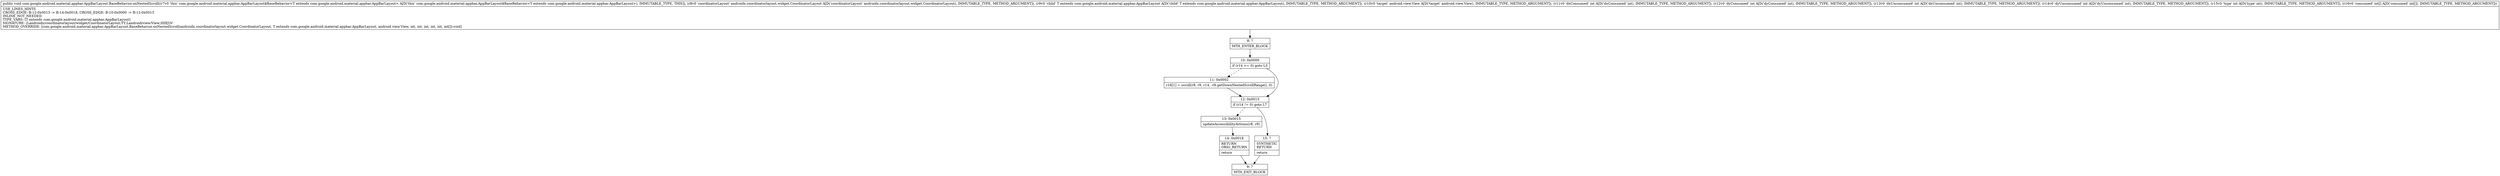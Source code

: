 digraph "CFG forcom.google.android.material.appbar.AppBarLayout.BaseBehavior.onNestedScroll(Landroidx\/coordinatorlayout\/widget\/CoordinatorLayout;Lcom\/google\/android\/material\/appbar\/AppBarLayout;Landroid\/view\/View;IIIII[I)V" {
Node_8 [shape=record,label="{8\:\ ?|MTH_ENTER_BLOCK\l}"];
Node_10 [shape=record,label="{10\:\ 0x0000|if (r14 \>= 0) goto L3\l}"];
Node_11 [shape=record,label="{11\:\ 0x0002|r16[1] = scroll(r8, r9, r14, \-r9.getDownNestedScrollRange(), 0)\l}"];
Node_12 [shape=record,label="{12\:\ 0x0013|if (r14 != 0) goto L7\l}"];
Node_13 [shape=record,label="{13\:\ 0x0015|updateAccessibilityActions(r8, r9)\l}"];
Node_14 [shape=record,label="{14\:\ 0x0018|RETURN\lORIG_RETURN\l|return\l}"];
Node_9 [shape=record,label="{9\:\ ?|MTH_EXIT_BLOCK\l}"];
Node_15 [shape=record,label="{15\:\ ?|SYNTHETIC\lRETURN\l|return\l}"];
MethodNode[shape=record,label="{public void com.google.android.material.appbar.AppBarLayout.BaseBehavior.onNestedScroll((r7v0 'this' com.google.android.material.appbar.AppBarLayout$BaseBehavior\<T extends com.google.android.material.appbar.AppBarLayout\> A[D('this' com.google.android.material.appbar.AppBarLayout$BaseBehavior\<T extends com.google.android.material.appbar.AppBarLayout\>), IMMUTABLE_TYPE, THIS]), (r8v0 'coordinatorLayout' androidx.coordinatorlayout.widget.CoordinatorLayout A[D('coordinatorLayout' androidx.coordinatorlayout.widget.CoordinatorLayout), IMMUTABLE_TYPE, METHOD_ARGUMENT]), (r9v0 'child' T extends com.google.android.material.appbar.AppBarLayout A[D('child' T extends com.google.android.material.appbar.AppBarLayout), IMMUTABLE_TYPE, METHOD_ARGUMENT]), (r10v0 'target' android.view.View A[D('target' android.view.View), IMMUTABLE_TYPE, METHOD_ARGUMENT]), (r11v0 'dxConsumed' int A[D('dxConsumed' int), IMMUTABLE_TYPE, METHOD_ARGUMENT]), (r12v0 'dyConsumed' int A[D('dyConsumed' int), IMMUTABLE_TYPE, METHOD_ARGUMENT]), (r13v0 'dxUnconsumed' int A[D('dxUnconsumed' int), IMMUTABLE_TYPE, METHOD_ARGUMENT]), (r14v0 'dyUnconsumed' int A[D('dyUnconsumed' int), IMMUTABLE_TYPE, METHOD_ARGUMENT]), (r15v0 'type' int A[D('type' int), IMMUTABLE_TYPE, METHOD_ARGUMENT]), (r16v0 'consumed' int[] A[D('consumed' int[]), IMMUTABLE_TYPE, METHOD_ARGUMENT]))  | USE_LINES_HINTS\lCROSS_EDGE: B:12:0x0013 \-\> B:14:0x0018, CROSS_EDGE: B:10:0x0000 \-\> B:12:0x0013\lINLINE_NOT_NEEDED\lTYPE_VARS: [T extends com.google.android.material.appbar.AppBarLayout]\lSIGNATURE: (Landroidx\/coordinatorlayout\/widget\/CoordinatorLayout;TT;Landroid\/view\/View;IIIII[I)V\lMETHOD_OVERRIDE: [com.google.android.material.appbar.AppBarLayout.BaseBehavior.onNestedScroll(androidx.coordinatorlayout.widget.CoordinatorLayout, T extends com.google.android.material.appbar.AppBarLayout, android.view.View, int, int, int, int, int, int[]):void]\l}"];
MethodNode -> Node_8;Node_8 -> Node_10;
Node_10 -> Node_11[style=dashed];
Node_10 -> Node_12;
Node_11 -> Node_12;
Node_12 -> Node_13[style=dashed];
Node_12 -> Node_15;
Node_13 -> Node_14;
Node_14 -> Node_9;
Node_15 -> Node_9;
}

